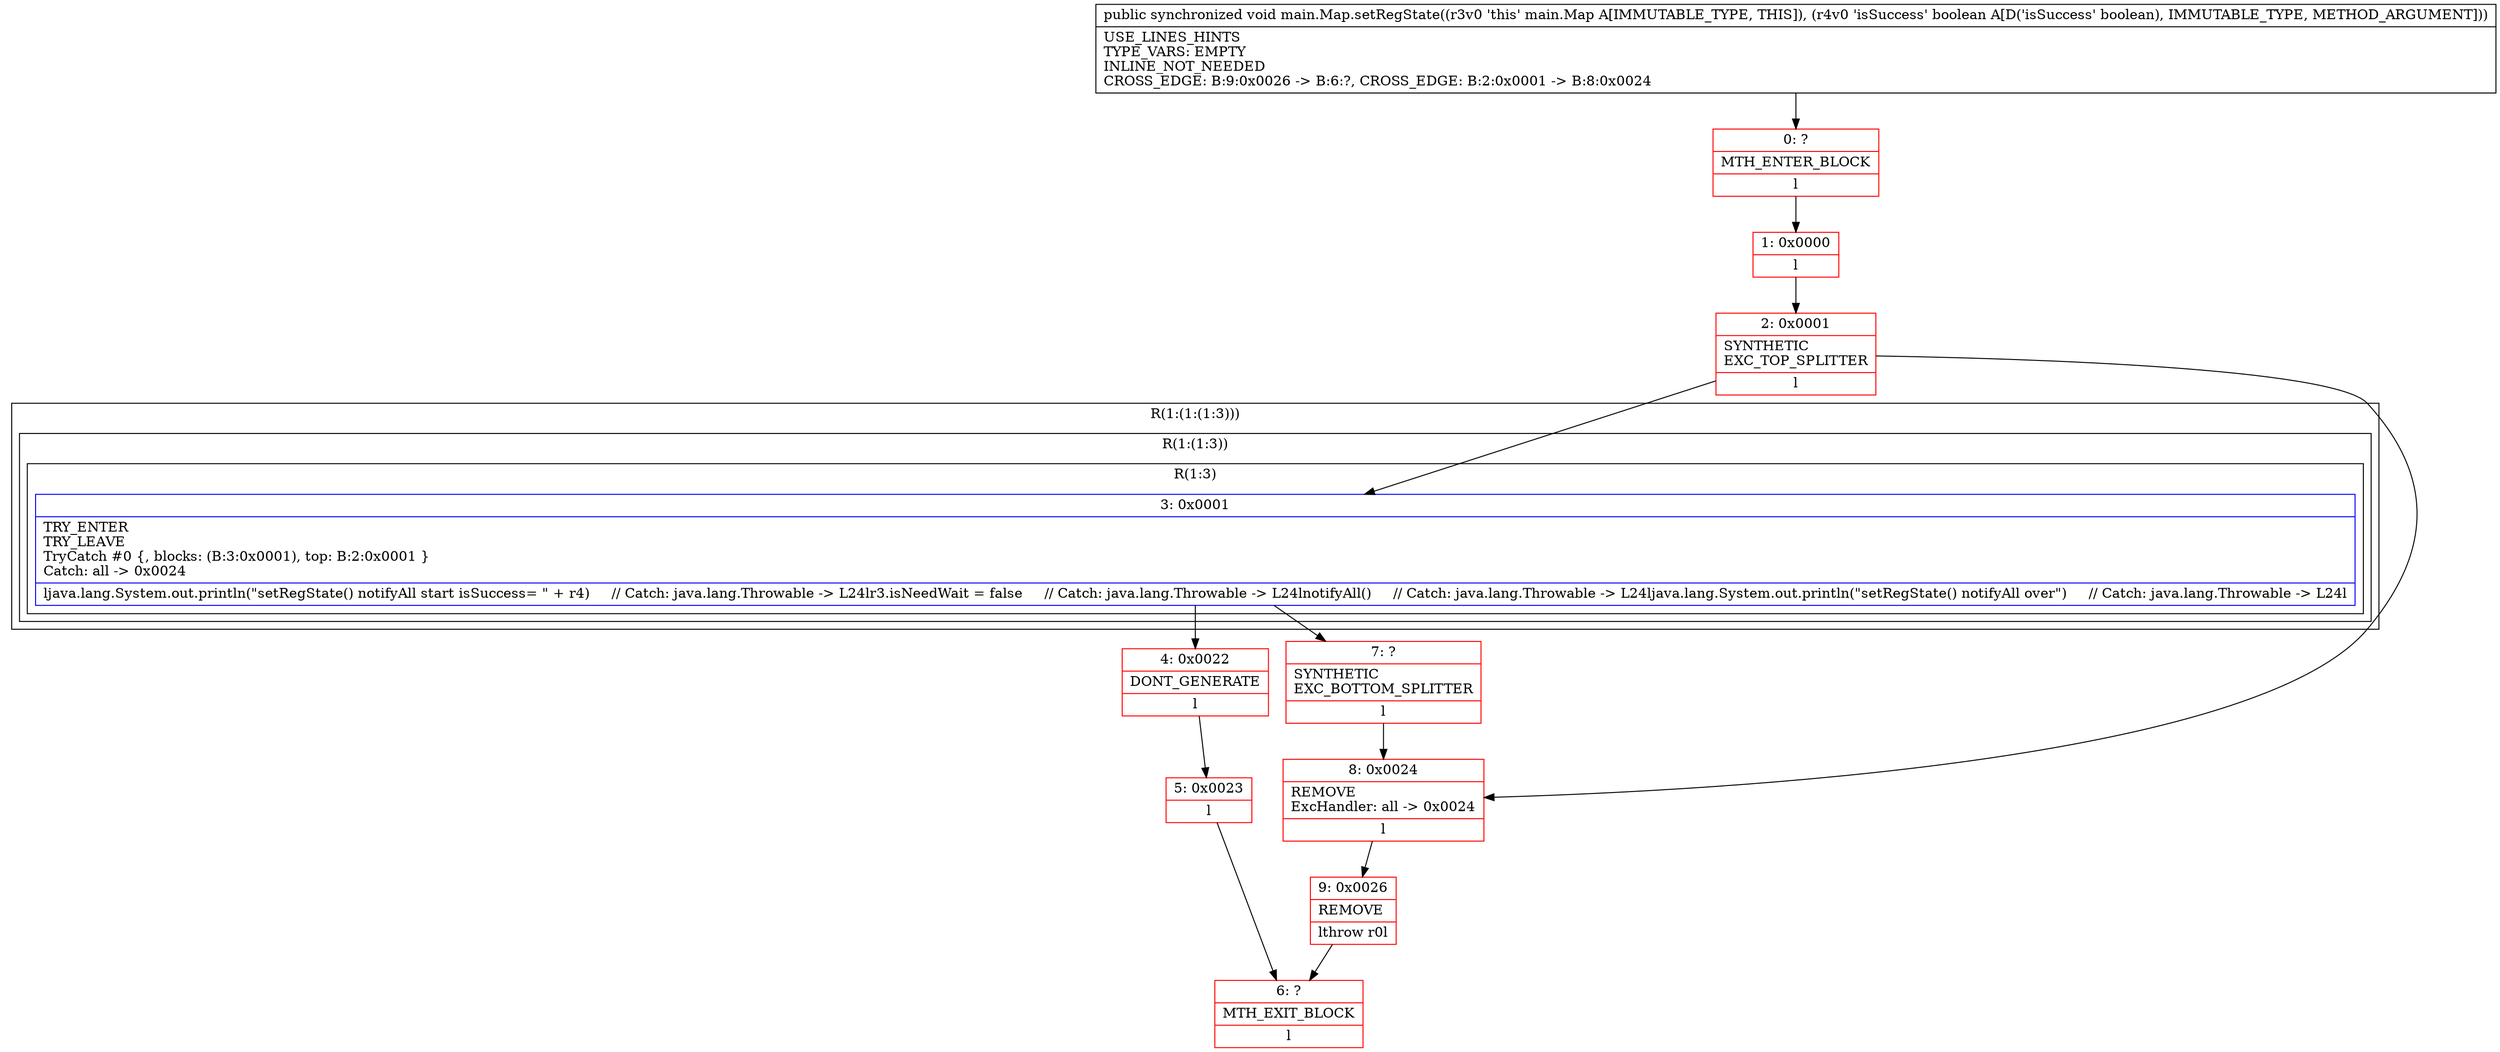 digraph "CFG formain.Map.setRegState(Z)V" {
subgraph cluster_Region_848845995 {
label = "R(1:(1:(1:3)))";
node [shape=record,color=blue];
subgraph cluster_Region_467459209 {
label = "R(1:(1:3))";
node [shape=record,color=blue];
subgraph cluster_Region_248415015 {
label = "R(1:3)";
node [shape=record,color=blue];
Node_3 [shape=record,label="{3\:\ 0x0001|TRY_ENTER\lTRY_LEAVE\lTryCatch #0 \{, blocks: (B:3:0x0001), top: B:2:0x0001 \}\lCatch: all \-\> 0x0024\l|ljava.lang.System.out.println(\"setRegState() notifyAll start isSuccess= \" + r4)     \/\/ Catch: java.lang.Throwable \-\> L24lr3.isNeedWait = false     \/\/ Catch: java.lang.Throwable \-\> L24lnotifyAll()     \/\/ Catch: java.lang.Throwable \-\> L24ljava.lang.System.out.println(\"setRegState() notifyAll over\")     \/\/ Catch: java.lang.Throwable \-\> L24l}"];
}
}
}
Node_0 [shape=record,color=red,label="{0\:\ ?|MTH_ENTER_BLOCK\l|l}"];
Node_1 [shape=record,color=red,label="{1\:\ 0x0000|l}"];
Node_2 [shape=record,color=red,label="{2\:\ 0x0001|SYNTHETIC\lEXC_TOP_SPLITTER\l|l}"];
Node_4 [shape=record,color=red,label="{4\:\ 0x0022|DONT_GENERATE\l|l}"];
Node_5 [shape=record,color=red,label="{5\:\ 0x0023|l}"];
Node_6 [shape=record,color=red,label="{6\:\ ?|MTH_EXIT_BLOCK\l|l}"];
Node_7 [shape=record,color=red,label="{7\:\ ?|SYNTHETIC\lEXC_BOTTOM_SPLITTER\l|l}"];
Node_8 [shape=record,color=red,label="{8\:\ 0x0024|REMOVE\lExcHandler: all \-\> 0x0024\l|l}"];
Node_9 [shape=record,color=red,label="{9\:\ 0x0026|REMOVE\l|lthrow r0l}"];
MethodNode[shape=record,label="{public synchronized void main.Map.setRegState((r3v0 'this' main.Map A[IMMUTABLE_TYPE, THIS]), (r4v0 'isSuccess' boolean A[D('isSuccess' boolean), IMMUTABLE_TYPE, METHOD_ARGUMENT]))  | USE_LINES_HINTS\lTYPE_VARS: EMPTY\lINLINE_NOT_NEEDED\lCROSS_EDGE: B:9:0x0026 \-\> B:6:?, CROSS_EDGE: B:2:0x0001 \-\> B:8:0x0024\l}"];
MethodNode -> Node_0;
Node_3 -> Node_4;
Node_3 -> Node_7;
Node_0 -> Node_1;
Node_1 -> Node_2;
Node_2 -> Node_3;
Node_2 -> Node_8;
Node_4 -> Node_5;
Node_5 -> Node_6;
Node_7 -> Node_8;
Node_8 -> Node_9;
Node_9 -> Node_6;
}

